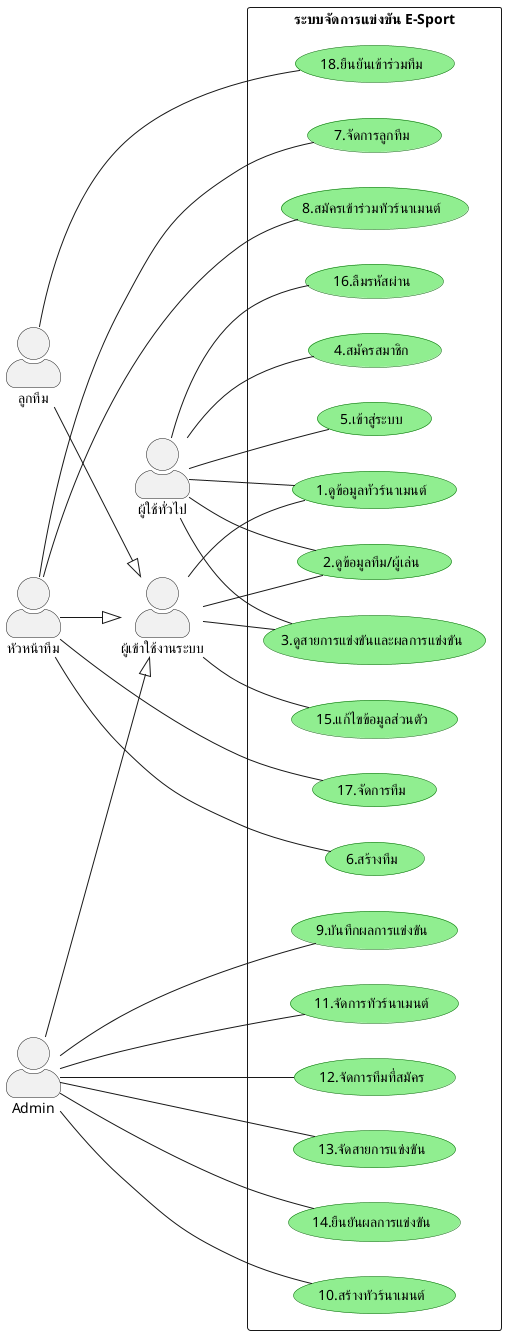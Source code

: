 @startuml
' ตั้งค่า theme ของแผนภาพ
skinparam actorStyle awesome
skinparam usecase {
    BackgroundColor #LightGreen
    BorderColor #DarkGreen
}
left to right direction

' กำหนด Actor
actor "ผู้ใช้ทั่วไป" as User
actor "ลูกทีม" as Member
actor "หัวหน้าทีม" as TeamLead
actor "Admin" as Admin
actor "ผู้เข้าใช้งานระบบ" as SiteUser

rectangle "ระบบจัดการแข่งขัน E-Sport" {
    ' Use Cases - General
    usecase UC01 as "1.ดูข้อมูลทัวร์นาเมนต์"
    usecase UC16 as "16.ลืมรหัสผ่าน"
    usecase UC02 as "2.ดูข้อมูลทีม/ผู้เล่น"
    usecase UC03 as "3.ดูสายการแข่งขันและผลการแข่งขัน"
    usecase UC04 as "4.สมัครสมาชิก"
    usecase UC05 as "5.เข้าสู่ระบบ"

    ' Use Cases - Team Management
    usecase UC06 as "6.สร้างทีม"
    usecase UC07 as "7.จัดการลูกทีม"
    usecase UC08 as "8.สมัครเข้าร่วมทัวร์นาเมนต์"
    usecase UC17 as "17.จัดการทีม"

    usecase UC18 as "18.ยืนยันเข้าร่วมทีม"
    ' use case for admin
    usecase UC10 as "10.สร้างทัวร์นาเมนต์"
    usecase UC09 as "9.บันทึกผลการแข่งขัน"
    usecase UC11 as "11.จัดการทัวร์นาเมนต์"
    usecase UC12 as "12.จัดการทีมที่สมัคร"
    usecase UC13 as "13.จัดสายการแข่งขัน"
    usecase UC14 as "14.ยืนยันผลการแข่งขัน"

    usecase UC15 as "15.แก้ไขข้อมูลส่วนตัว"
}

User -- UC01
User -- UC16
User -- UC02
User -- UC03
User -- UC04
User -- UC05

SiteUser -- UC01
SiteUser -- UC02
SiteUser -- UC03

TeamLead -- UC06
TeamLead -- UC07
TeamLead -- UC08
TeamLead -- UC17

Member -- UC18
SiteUser -- UC15

Admin -- UC11
Admin -- UC09
Admin -- UC10
Admin -- UC12
Admin -- UC13
Admin -- UC14



TeamLead --|> SiteUser
Admin --|> SiteUser
Member --|> SiteUser

@enduml